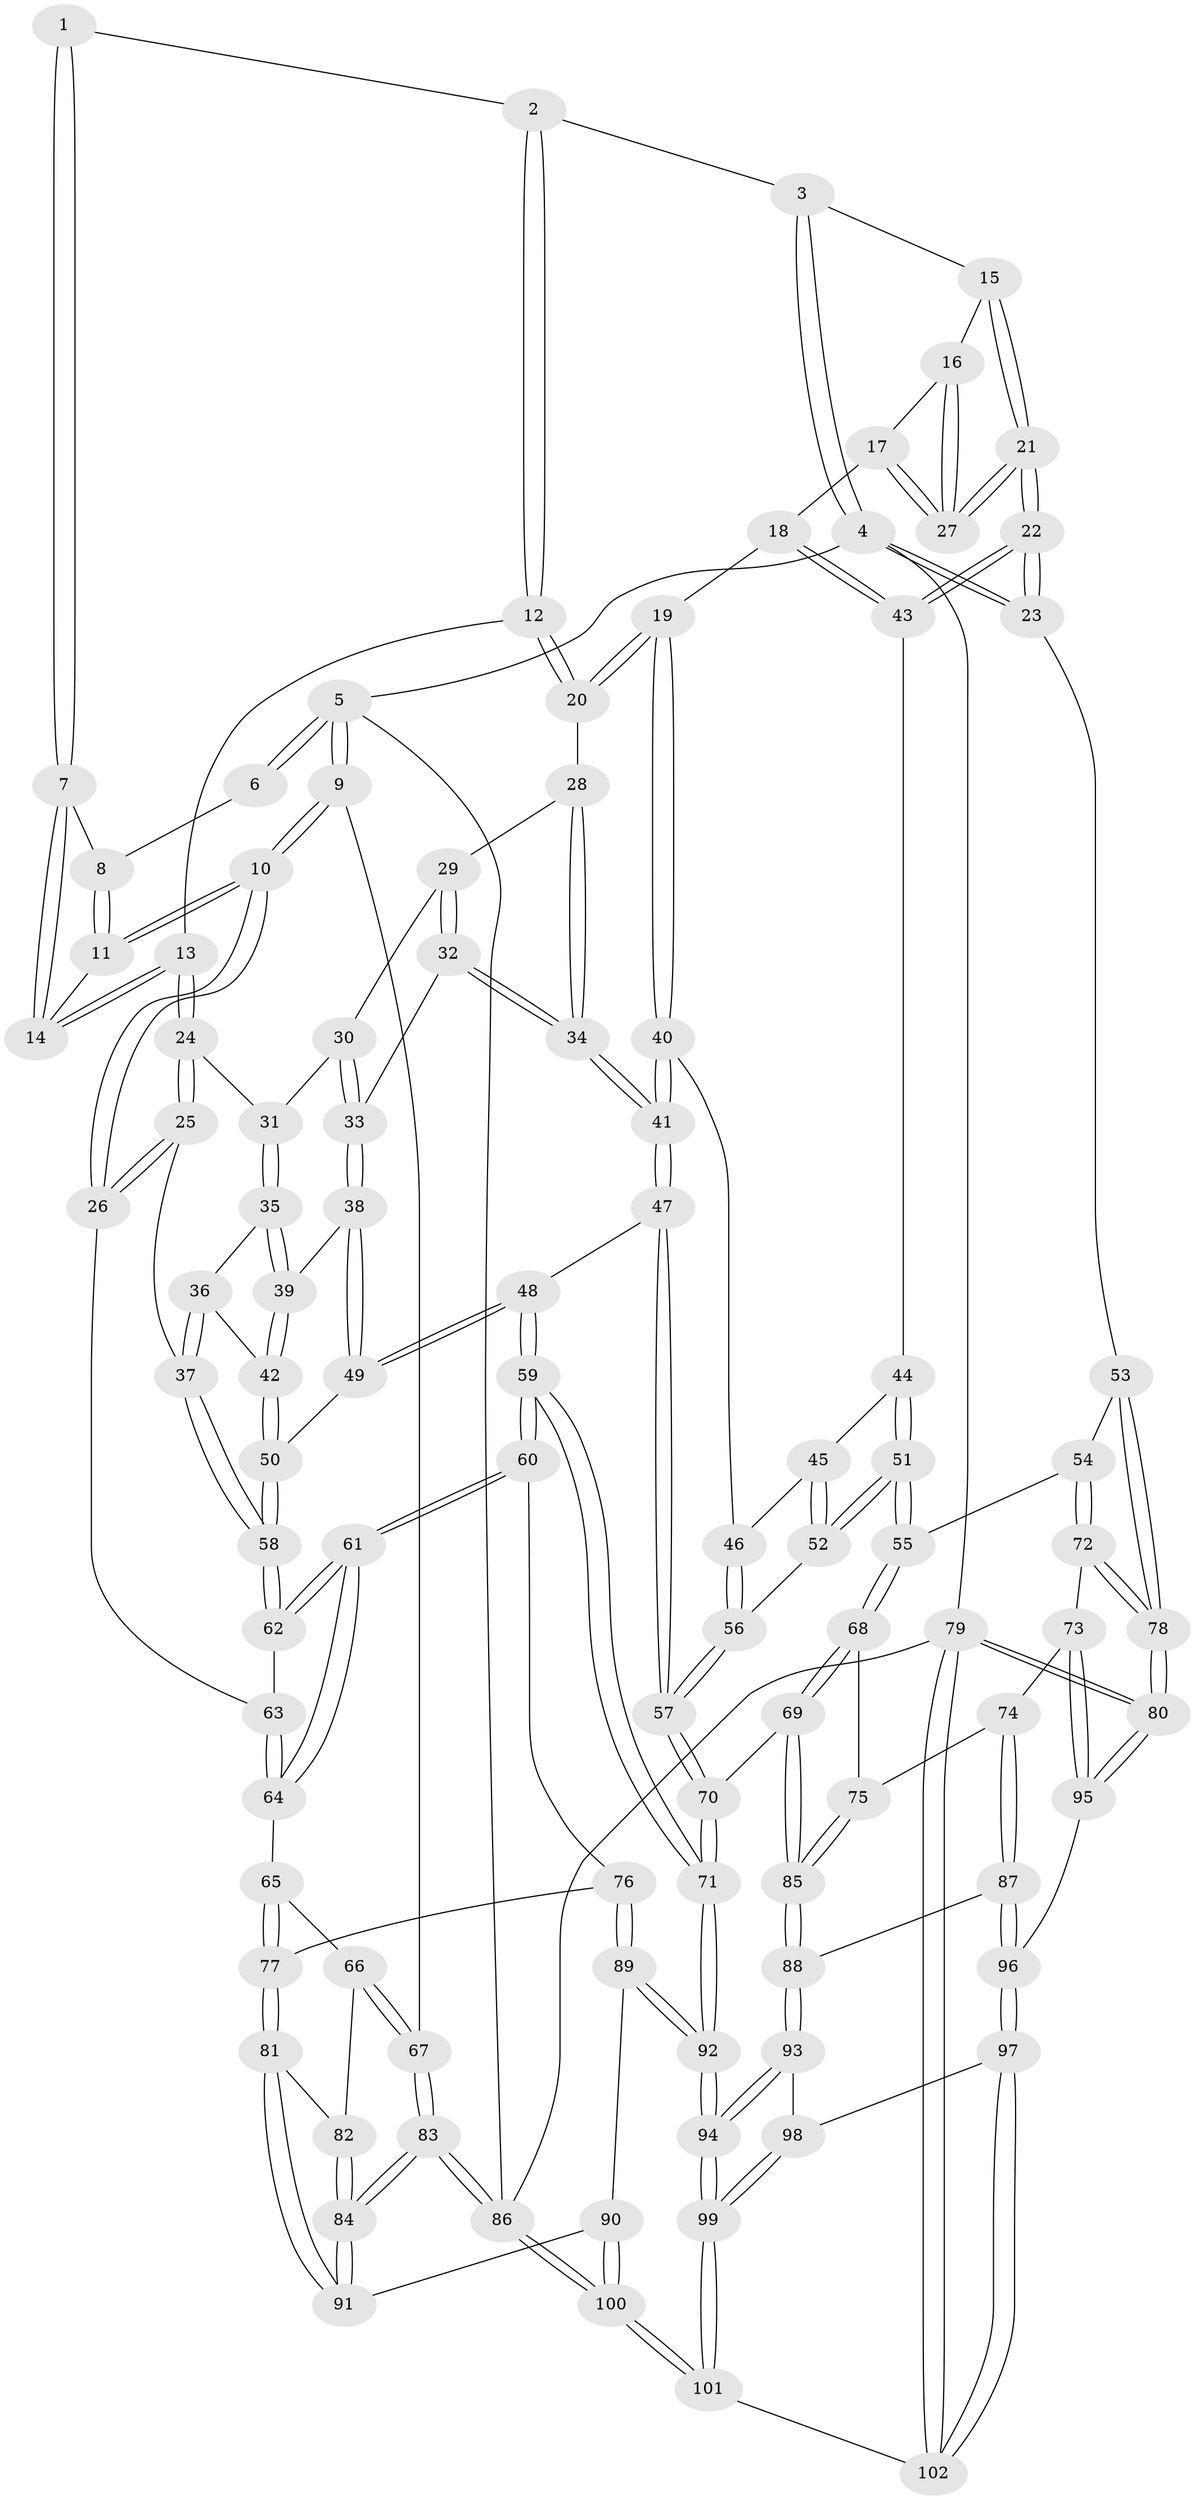 // coarse degree distribution, {3: 0.14516129032258066, 4: 0.46774193548387094, 5: 0.3225806451612903, 6: 0.04838709677419355, 7: 0.016129032258064516}
// Generated by graph-tools (version 1.1) at 2025/24/03/03/25 07:24:34]
// undirected, 102 vertices, 252 edges
graph export_dot {
graph [start="1"]
  node [color=gray90,style=filled];
  1 [pos="+0.4058477630194592+0"];
  2 [pos="+0.5833323713941193+0"];
  3 [pos="+0.7418393080693247+0"];
  4 [pos="+1+0"];
  5 [pos="+0+0"];
  6 [pos="+0.21638271439140444+0"];
  7 [pos="+0.3079129429379693+0.09946963434282127"];
  8 [pos="+0.19422764250280253+0"];
  9 [pos="+0+0.2863838561574766"];
  10 [pos="+0+0.2912804115455213"];
  11 [pos="+0.14843444732507688+0.1306617758187895"];
  12 [pos="+0.47944277158273885+0.11581454412925618"];
  13 [pos="+0.3668236688398918+0.18907730719059987"];
  14 [pos="+0.30519785400793253+0.1333183383853296"];
  15 [pos="+0.7733715597149567+0"];
  16 [pos="+0.7360197470844032+0.16427290613656956"];
  17 [pos="+0.7144487379980493+0.2346698616616849"];
  18 [pos="+0.6969179639107366+0.26659912276977615"];
  19 [pos="+0.6954564575833547+0.2677607455365318"];
  20 [pos="+0.5984126119155554+0.24928179938462924"];
  21 [pos="+1+0.29464531897582474"];
  22 [pos="+1+0.3277436100565253"];
  23 [pos="+1+0.33590060385486403"];
  24 [pos="+0.36543537771745527+0.21343011986782334"];
  25 [pos="+0.03904281424655544+0.3513877669199854"];
  26 [pos="+0.03005550314449806+0.35049384850971416"];
  27 [pos="+1+0.2876164198536333"];
  28 [pos="+0.5286726290085395+0.2848665118700542"];
  29 [pos="+0.48919968502604094+0.29010379100402856"];
  30 [pos="+0.42351621290281327+0.2721495193138742"];
  31 [pos="+0.3761759499093191+0.24471270772555634"];
  32 [pos="+0.4745817043028203+0.4046159895293347"];
  33 [pos="+0.45102892280832896+0.4059551546663947"];
  34 [pos="+0.5276922866772585+0.42237855610415337"];
  35 [pos="+0.35222272337154115+0.31453058338626827"];
  36 [pos="+0.3039496896584407+0.35784675438232516"];
  37 [pos="+0.10432375348430327+0.3712378297788151"];
  38 [pos="+0.44515746734930245+0.40829570834879814"];
  39 [pos="+0.40093688743705025+0.3916005138281554"];
  40 [pos="+0.6871869193170987+0.308866177273762"];
  41 [pos="+0.5672619752674275+0.45075413378845286"];
  42 [pos="+0.33375045823761645+0.43989082902231885"];
  43 [pos="+0.8848318206063808+0.375123593000813"];
  44 [pos="+0.8558335586098665+0.41537728402433527"];
  45 [pos="+0.7954149064636338+0.4290921637990058"];
  46 [pos="+0.7318076488839564+0.4194709337759537"];
  47 [pos="+0.5747930800163009+0.5369428900923139"];
  48 [pos="+0.42797936454831936+0.5238043510117413"];
  49 [pos="+0.40561026419697405+0.49989415676531107"];
  50 [pos="+0.3255192017257517+0.4881813505945969"];
  51 [pos="+0.8378518982375603+0.56050294679609"];
  52 [pos="+0.8120235994575712+0.5505253443026064"];
  53 [pos="+1+0.4273827518540096"];
  54 [pos="+0.9359254213320797+0.5635130981023673"];
  55 [pos="+0.8419231172987187+0.564290197336997"];
  56 [pos="+0.7237981225536905+0.5278791141807966"];
  57 [pos="+0.603434561675638+0.5823555780949251"];
  58 [pos="+0.2968913521560409+0.5053974031431024"];
  59 [pos="+0.37283817040266226+0.6933755032493972"];
  60 [pos="+0.3151378608282006+0.6739316703391597"];
  61 [pos="+0.29136044000706485+0.6293075681972727"];
  62 [pos="+0.2857389878304405+0.5595683839020605"];
  63 [pos="+0.1222860545096405+0.5358320177546922"];
  64 [pos="+0.13516939693381574+0.6024011847777162"];
  65 [pos="+0.11937528881060354+0.6385058429791814"];
  66 [pos="+0.08275521381028898+0.6700773108623432"];
  67 [pos="+0+0.5320775436010438"];
  68 [pos="+0.8243950538906224+0.6238495574157963"];
  69 [pos="+0.654747974157071+0.6947386325439276"];
  70 [pos="+0.5939013309851484+0.6642337458098581"];
  71 [pos="+0.4703899866575136+0.7695685777076854"];
  72 [pos="+0.9430389975607821+0.7265982561819144"];
  73 [pos="+0.9126544919966376+0.7445097933980753"];
  74 [pos="+0.8754222037240948+0.7364922625939506"];
  75 [pos="+0.8398662136581002+0.7167399563782104"];
  76 [pos="+0.23615344899392338+0.7283301602049713"];
  77 [pos="+0.23247029626266674+0.7286654543243833"];
  78 [pos="+1+0.7603159668732037"];
  79 [pos="+1+1"];
  80 [pos="+1+1"];
  81 [pos="+0.1415379714173518+0.7728568240882584"];
  82 [pos="+0.0817196064917515+0.6941806803843685"];
  83 [pos="+0+1"];
  84 [pos="+0+1"];
  85 [pos="+0.7302828625673515+0.7655225821350138"];
  86 [pos="+0+1"];
  87 [pos="+0.8270242292050051+0.8246444578147369"];
  88 [pos="+0.73091147320427+0.7700206018994419"];
  89 [pos="+0.25372584734593945+0.8742780561015469"];
  90 [pos="+0.2020305378031535+0.8951562754227395"];
  91 [pos="+0.10740937432247691+0.8674025227008565"];
  92 [pos="+0.4648675991891848+0.9099678205301138"];
  93 [pos="+0.7300643356888128+0.7751657275840297"];
  94 [pos="+0.47951640402976914+0.9497913664221459"];
  95 [pos="+0.9231685448147742+0.8890576117759204"];
  96 [pos="+0.8588516862741375+0.9040985618144824"];
  97 [pos="+0.8384982894067071+0.9186483422674736"];
  98 [pos="+0.7300216054171844+0.8501196080834569"];
  99 [pos="+0.516221133968825+1"];
  100 [pos="+0.24353158547132914+1"];
  101 [pos="+0.5236730713964147+1"];
  102 [pos="+0.6927662600447984+1"];
  1 -- 2;
  1 -- 7;
  1 -- 7;
  2 -- 3;
  2 -- 12;
  2 -- 12;
  3 -- 4;
  3 -- 4;
  3 -- 15;
  4 -- 5;
  4 -- 23;
  4 -- 23;
  4 -- 79;
  5 -- 6;
  5 -- 6;
  5 -- 9;
  5 -- 9;
  5 -- 86;
  6 -- 8;
  7 -- 8;
  7 -- 14;
  7 -- 14;
  8 -- 11;
  8 -- 11;
  9 -- 10;
  9 -- 10;
  9 -- 67;
  10 -- 11;
  10 -- 11;
  10 -- 26;
  10 -- 26;
  11 -- 14;
  12 -- 13;
  12 -- 20;
  12 -- 20;
  13 -- 14;
  13 -- 14;
  13 -- 24;
  13 -- 24;
  15 -- 16;
  15 -- 21;
  15 -- 21;
  16 -- 17;
  16 -- 27;
  16 -- 27;
  17 -- 18;
  17 -- 27;
  17 -- 27;
  18 -- 19;
  18 -- 43;
  18 -- 43;
  19 -- 20;
  19 -- 20;
  19 -- 40;
  19 -- 40;
  20 -- 28;
  21 -- 22;
  21 -- 22;
  21 -- 27;
  21 -- 27;
  22 -- 23;
  22 -- 23;
  22 -- 43;
  22 -- 43;
  23 -- 53;
  24 -- 25;
  24 -- 25;
  24 -- 31;
  25 -- 26;
  25 -- 26;
  25 -- 37;
  26 -- 63;
  28 -- 29;
  28 -- 34;
  28 -- 34;
  29 -- 30;
  29 -- 32;
  29 -- 32;
  30 -- 31;
  30 -- 33;
  30 -- 33;
  31 -- 35;
  31 -- 35;
  32 -- 33;
  32 -- 34;
  32 -- 34;
  33 -- 38;
  33 -- 38;
  34 -- 41;
  34 -- 41;
  35 -- 36;
  35 -- 39;
  35 -- 39;
  36 -- 37;
  36 -- 37;
  36 -- 42;
  37 -- 58;
  37 -- 58;
  38 -- 39;
  38 -- 49;
  38 -- 49;
  39 -- 42;
  39 -- 42;
  40 -- 41;
  40 -- 41;
  40 -- 46;
  41 -- 47;
  41 -- 47;
  42 -- 50;
  42 -- 50;
  43 -- 44;
  44 -- 45;
  44 -- 51;
  44 -- 51;
  45 -- 46;
  45 -- 52;
  45 -- 52;
  46 -- 56;
  46 -- 56;
  47 -- 48;
  47 -- 57;
  47 -- 57;
  48 -- 49;
  48 -- 49;
  48 -- 59;
  48 -- 59;
  49 -- 50;
  50 -- 58;
  50 -- 58;
  51 -- 52;
  51 -- 52;
  51 -- 55;
  51 -- 55;
  52 -- 56;
  53 -- 54;
  53 -- 78;
  53 -- 78;
  54 -- 55;
  54 -- 72;
  54 -- 72;
  55 -- 68;
  55 -- 68;
  56 -- 57;
  56 -- 57;
  57 -- 70;
  57 -- 70;
  58 -- 62;
  58 -- 62;
  59 -- 60;
  59 -- 60;
  59 -- 71;
  59 -- 71;
  60 -- 61;
  60 -- 61;
  60 -- 76;
  61 -- 62;
  61 -- 62;
  61 -- 64;
  61 -- 64;
  62 -- 63;
  63 -- 64;
  63 -- 64;
  64 -- 65;
  65 -- 66;
  65 -- 77;
  65 -- 77;
  66 -- 67;
  66 -- 67;
  66 -- 82;
  67 -- 83;
  67 -- 83;
  68 -- 69;
  68 -- 69;
  68 -- 75;
  69 -- 70;
  69 -- 85;
  69 -- 85;
  70 -- 71;
  70 -- 71;
  71 -- 92;
  71 -- 92;
  72 -- 73;
  72 -- 78;
  72 -- 78;
  73 -- 74;
  73 -- 95;
  73 -- 95;
  74 -- 75;
  74 -- 87;
  74 -- 87;
  75 -- 85;
  75 -- 85;
  76 -- 77;
  76 -- 89;
  76 -- 89;
  77 -- 81;
  77 -- 81;
  78 -- 80;
  78 -- 80;
  79 -- 80;
  79 -- 80;
  79 -- 102;
  79 -- 102;
  79 -- 86;
  80 -- 95;
  80 -- 95;
  81 -- 82;
  81 -- 91;
  81 -- 91;
  82 -- 84;
  82 -- 84;
  83 -- 84;
  83 -- 84;
  83 -- 86;
  83 -- 86;
  84 -- 91;
  84 -- 91;
  85 -- 88;
  85 -- 88;
  86 -- 100;
  86 -- 100;
  87 -- 88;
  87 -- 96;
  87 -- 96;
  88 -- 93;
  88 -- 93;
  89 -- 90;
  89 -- 92;
  89 -- 92;
  90 -- 91;
  90 -- 100;
  90 -- 100;
  92 -- 94;
  92 -- 94;
  93 -- 94;
  93 -- 94;
  93 -- 98;
  94 -- 99;
  94 -- 99;
  95 -- 96;
  96 -- 97;
  96 -- 97;
  97 -- 98;
  97 -- 102;
  97 -- 102;
  98 -- 99;
  98 -- 99;
  99 -- 101;
  99 -- 101;
  100 -- 101;
  100 -- 101;
  101 -- 102;
}
